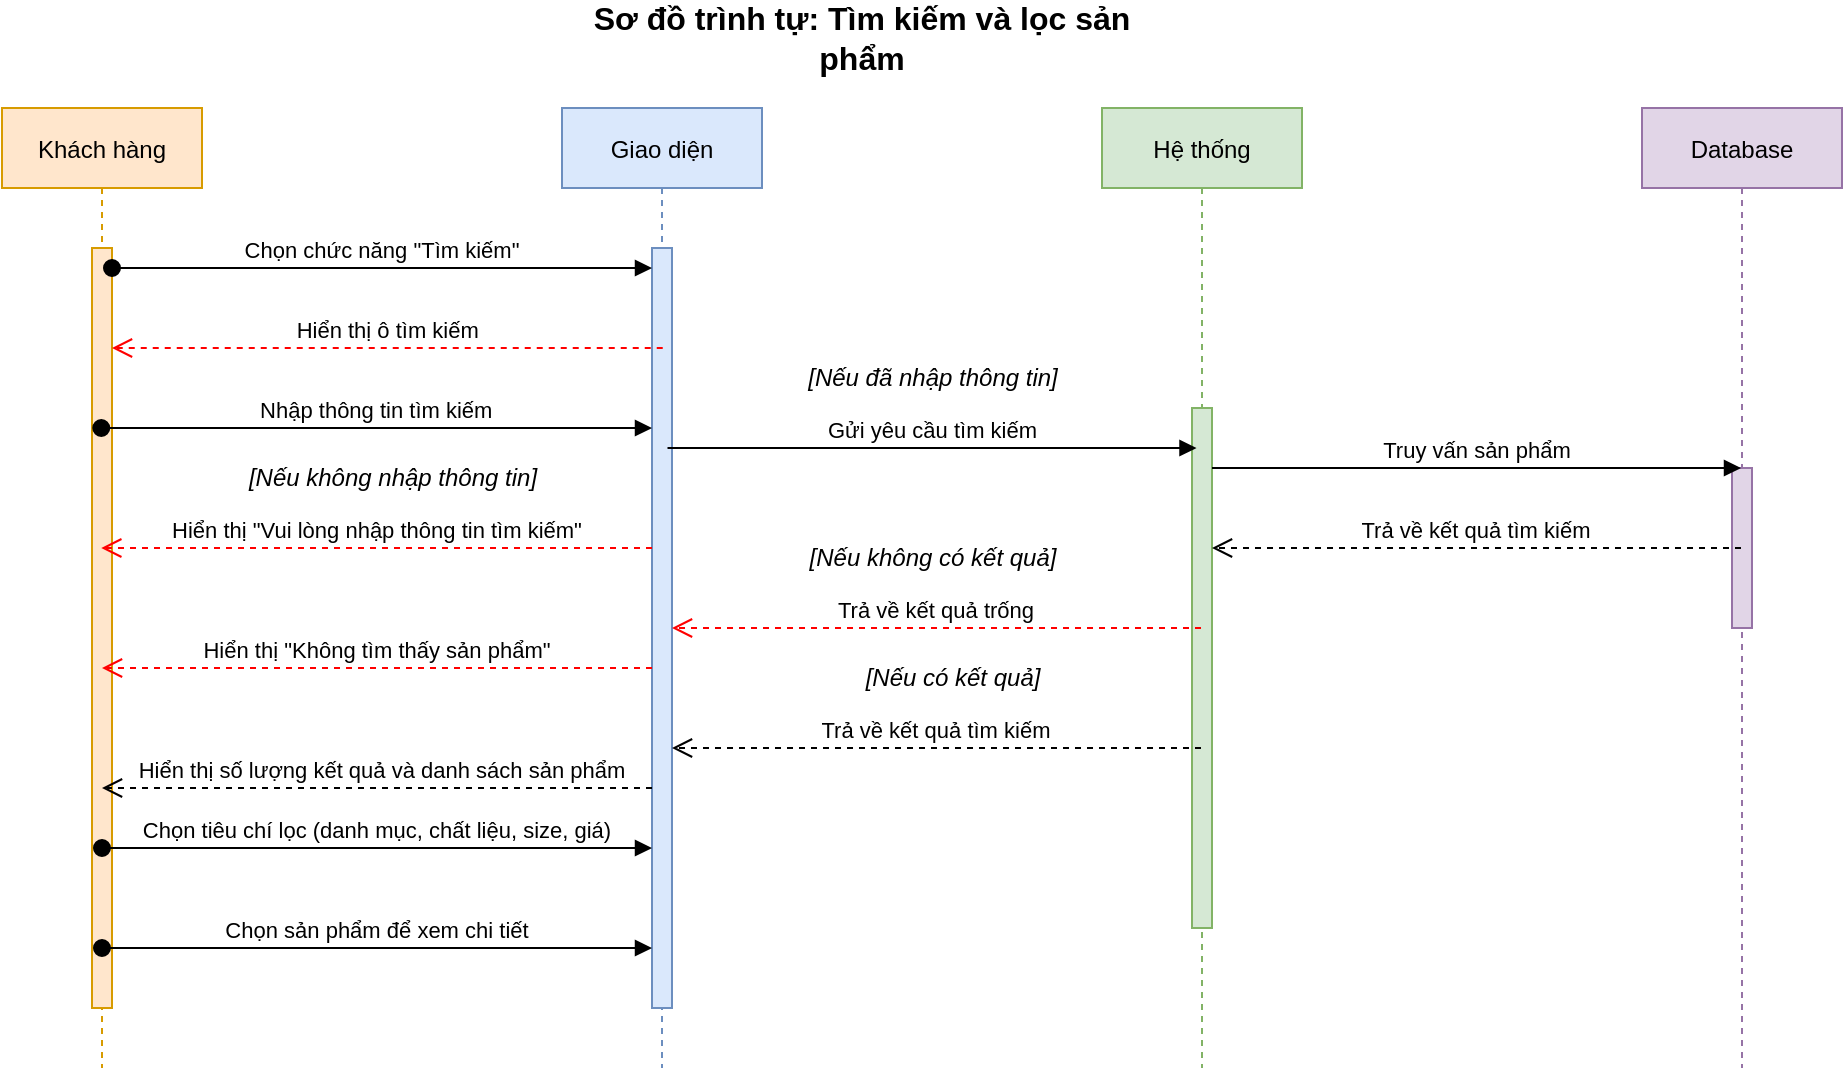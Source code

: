 <mxfile version="26.1.1">
  <diagram name="Page-1" id="13e1069c-82ec-6db2-03f1-153e76fe0fe0">
    <mxGraphModel dx="1247" dy="671" grid="1" gridSize="10" guides="1" tooltips="1" connect="1" arrows="1" fold="1" page="1" pageScale="1" pageWidth="1100" pageHeight="850" background="none" math="0" shadow="0">
      <root>
        <mxCell id="0" />
        <mxCell id="1" parent="0" />
        <mxCell id="CiSJBHJ4Xn43Z9WM9_8N-1" value="Khách hàng" style="shape=umlLifeline;perimeter=lifelinePerimeter;container=1;collapsible=0;recursiveResize=0;rounded=0;shadow=0;strokeWidth=1;fillColor=#ffe6cc;strokeColor=#d79b00;" parent="1" vertex="1">
          <mxGeometry x="390" y="370" width="100" height="480" as="geometry" />
        </mxCell>
        <mxCell id="CiSJBHJ4Xn43Z9WM9_8N-2" value="" style="points=[];perimeter=orthogonalPerimeter;rounded=0;shadow=0;strokeWidth=1;fillColor=#ffe6cc;strokeColor=#d79b00;" parent="CiSJBHJ4Xn43Z9WM9_8N-1" vertex="1">
          <mxGeometry x="45" y="70" width="10" height="380" as="geometry" />
        </mxCell>
        <mxCell id="CiSJBHJ4Xn43Z9WM9_8N-3" value="Giao diện" style="shape=umlLifeline;perimeter=lifelinePerimeter;container=1;collapsible=0;recursiveResize=0;rounded=0;shadow=0;strokeWidth=1;fillColor=#dae8fc;strokeColor=#6c8ebf;" parent="1" vertex="1">
          <mxGeometry x="670" y="370" width="100" height="480" as="geometry" />
        </mxCell>
        <mxCell id="CiSJBHJ4Xn43Z9WM9_8N-4" value="" style="points=[];perimeter=orthogonalPerimeter;rounded=0;shadow=0;strokeWidth=1;fillColor=#dae8fc;strokeColor=#6c8ebf;" parent="CiSJBHJ4Xn43Z9WM9_8N-3" vertex="1">
          <mxGeometry x="45" y="70" width="10" height="380" as="geometry" />
        </mxCell>
        <mxCell id="wR38wNs-CdR_Del-v1X8-1" value="Hiển thị ô tìm kiếm" style="verticalAlign=bottom;endArrow=open;dashed=1;endSize=8;shadow=0;strokeWidth=1;strokeColor=#FF0000;" edge="1" parent="CiSJBHJ4Xn43Z9WM9_8N-3">
          <mxGeometry relative="1" as="geometry">
            <mxPoint x="50.37" y="120" as="sourcePoint" />
            <mxPoint x="-225.0" y="120" as="targetPoint" />
          </mxGeometry>
        </mxCell>
        <mxCell id="CiSJBHJ4Xn43Z9WM9_8N-5" value="Hệ thống" style="shape=umlLifeline;perimeter=lifelinePerimeter;container=1;collapsible=0;recursiveResize=0;rounded=0;shadow=0;strokeWidth=1;fillColor=#d5e8d4;strokeColor=#82b366;" parent="1" vertex="1">
          <mxGeometry x="940" y="370" width="100" height="480" as="geometry" />
        </mxCell>
        <mxCell id="CiSJBHJ4Xn43Z9WM9_8N-6" value="" style="points=[];perimeter=orthogonalPerimeter;rounded=0;shadow=0;strokeWidth=1;fillColor=#d5e8d4;strokeColor=#82b366;" parent="CiSJBHJ4Xn43Z9WM9_8N-5" vertex="1">
          <mxGeometry x="45" y="150" width="10" height="260" as="geometry" />
        </mxCell>
        <mxCell id="CiSJBHJ4Xn43Z9WM9_8N-7" value="Database" style="shape=umlLifeline;perimeter=lifelinePerimeter;container=1;collapsible=0;recursiveResize=0;rounded=0;shadow=0;strokeWidth=1;fillColor=#e1d5e7;strokeColor=#9673a6;" parent="1" vertex="1">
          <mxGeometry x="1210" y="370" width="100" height="480" as="geometry" />
        </mxCell>
        <mxCell id="CiSJBHJ4Xn43Z9WM9_8N-8" value="" style="points=[];perimeter=orthogonalPerimeter;rounded=0;shadow=0;strokeWidth=1;fillColor=#e1d5e7;strokeColor=#9673a6;" parent="CiSJBHJ4Xn43Z9WM9_8N-7" vertex="1">
          <mxGeometry x="45" y="180" width="10" height="80" as="geometry" />
        </mxCell>
        <mxCell id="CiSJBHJ4Xn43Z9WM9_8N-9" value="Chọn chức năng &quot;Tìm kiếm&quot;" style="verticalAlign=bottom;startArrow=oval;endArrow=block;startSize=8;shadow=0;strokeWidth=1;" parent="1" source="CiSJBHJ4Xn43Z9WM9_8N-2" target="CiSJBHJ4Xn43Z9WM9_8N-4" edge="1">
          <mxGeometry relative="1" as="geometry">
            <mxPoint x="645" y="450" as="sourcePoint" />
            <Array as="points">
              <mxPoint x="610" y="450" />
            </Array>
          </mxGeometry>
        </mxCell>
        <mxCell id="CiSJBHJ4Xn43Z9WM9_8N-10" value="Nhập thông tin tìm kiếm" style="verticalAlign=bottom;startArrow=oval;endArrow=block;startSize=8;shadow=0;strokeWidth=1;" parent="1" edge="1">
          <mxGeometry relative="1" as="geometry">
            <mxPoint x="439.63" y="530" as="sourcePoint" />
            <mxPoint x="715" y="530" as="targetPoint" />
          </mxGeometry>
        </mxCell>
        <mxCell id="CiSJBHJ4Xn43Z9WM9_8N-11" value="[Nếu không nhập thông tin]" style="text;html=1;align=center;verticalAlign=middle;resizable=0;points=[];autosize=1;strokeColor=none;fillColor=none;fontStyle=2" parent="1" vertex="1">
          <mxGeometry x="500" y="540" width="170" height="30" as="geometry" />
        </mxCell>
        <mxCell id="CiSJBHJ4Xn43Z9WM9_8N-12" value="Hiển thị &quot;Vui lòng nhập thông tin tìm kiếm&quot;" style="verticalAlign=bottom;endArrow=open;dashed=1;endSize=8;shadow=0;strokeWidth=1;strokeColor=#FF0000;" parent="1" edge="1">
          <mxGeometry relative="1" as="geometry">
            <mxPoint x="715" y="590" as="sourcePoint" />
            <mxPoint x="439.63" y="590" as="targetPoint" />
          </mxGeometry>
        </mxCell>
        <mxCell id="CiSJBHJ4Xn43Z9WM9_8N-13" value="[Nếu đã nhập thông tin]" style="text;html=1;align=center;verticalAlign=middle;resizable=0;points=[];autosize=1;strokeColor=none;fillColor=none;fontStyle=2" parent="1" vertex="1">
          <mxGeometry x="780" y="490" width="150" height="30" as="geometry" />
        </mxCell>
        <mxCell id="CiSJBHJ4Xn43Z9WM9_8N-14" value="Gửi yêu cầu tìm kiếm" style="verticalAlign=bottom;endArrow=block;shadow=0;strokeWidth=1;" parent="1" edge="1">
          <mxGeometry relative="1" as="geometry">
            <mxPoint x="722.75" y="540" as="sourcePoint" />
            <mxPoint x="987.25" y="540" as="targetPoint" />
          </mxGeometry>
        </mxCell>
        <mxCell id="CiSJBHJ4Xn43Z9WM9_8N-15" value="Truy vấn sản phẩm" style="verticalAlign=bottom;endArrow=block;shadow=0;strokeWidth=1;" parent="1" edge="1" target="CiSJBHJ4Xn43Z9WM9_8N-7">
          <mxGeometry relative="1" as="geometry">
            <mxPoint x="995" y="550" as="sourcePoint" />
            <mxPoint x="1165" y="550" as="targetPoint" />
          </mxGeometry>
        </mxCell>
        <mxCell id="CiSJBHJ4Xn43Z9WM9_8N-16" value="Trả về kết quả tìm kiếm" style="verticalAlign=bottom;endArrow=open;dashed=1;endSize=8;shadow=0;strokeWidth=1;" parent="1" edge="1" source="CiSJBHJ4Xn43Z9WM9_8N-7">
          <mxGeometry relative="1" as="geometry">
            <mxPoint x="1165" y="590" as="sourcePoint" />
            <mxPoint x="995" y="590" as="targetPoint" />
          </mxGeometry>
        </mxCell>
        <mxCell id="CiSJBHJ4Xn43Z9WM9_8N-17" value="[Nếu không có kết quả]" style="text;html=1;align=center;verticalAlign=middle;resizable=0;points=[];autosize=1;strokeColor=none;fillColor=none;fontStyle=2" parent="1" vertex="1">
          <mxGeometry x="780" y="580" width="150" height="30" as="geometry" />
        </mxCell>
        <mxCell id="CiSJBHJ4Xn43Z9WM9_8N-18" value="Trả về kết quả trống" style="verticalAlign=bottom;endArrow=open;dashed=1;endSize=8;shadow=0;strokeWidth=1;strokeColor=#FF0000;" parent="1" edge="1" source="CiSJBHJ4Xn43Z9WM9_8N-5">
          <mxGeometry relative="1" as="geometry">
            <mxPoint x="895" y="630" as="sourcePoint" />
            <mxPoint x="725" y="630" as="targetPoint" />
          </mxGeometry>
        </mxCell>
        <mxCell id="CiSJBHJ4Xn43Z9WM9_8N-19" value="Hiển thị &quot;Không tìm thấy sản phẩm&quot;" style="verticalAlign=bottom;endArrow=open;dashed=1;endSize=8;shadow=0;strokeWidth=1;strokeColor=#FF0000;" parent="1" edge="1" target="CiSJBHJ4Xn43Z9WM9_8N-1">
          <mxGeometry relative="1" as="geometry">
            <mxPoint x="715" y="650" as="sourcePoint" />
            <mxPoint x="545" y="650" as="targetPoint" />
          </mxGeometry>
        </mxCell>
        <mxCell id="CiSJBHJ4Xn43Z9WM9_8N-20" value="[Nếu có kết quả]" style="text;html=1;align=center;verticalAlign=middle;resizable=0;points=[];autosize=1;strokeColor=none;fillColor=none;fontStyle=2" parent="1" vertex="1">
          <mxGeometry x="810" y="640" width="110" height="30" as="geometry" />
        </mxCell>
        <mxCell id="CiSJBHJ4Xn43Z9WM9_8N-21" value="Trả về kết quả tìm kiếm" style="verticalAlign=bottom;endArrow=open;dashed=1;endSize=8;shadow=0;strokeWidth=1;" parent="1" edge="1" source="CiSJBHJ4Xn43Z9WM9_8N-5">
          <mxGeometry relative="1" as="geometry">
            <mxPoint x="895" y="690" as="sourcePoint" />
            <mxPoint x="725" y="690" as="targetPoint" />
          </mxGeometry>
        </mxCell>
        <mxCell id="CiSJBHJ4Xn43Z9WM9_8N-22" value="Hiển thị số lượng kết quả và danh sách sản phẩm" style="verticalAlign=bottom;endArrow=open;dashed=1;endSize=8;shadow=0;strokeWidth=1;" parent="1" edge="1" target="CiSJBHJ4Xn43Z9WM9_8N-1">
          <mxGeometry x="-0.02" relative="1" as="geometry">
            <mxPoint x="715" y="710" as="sourcePoint" />
            <mxPoint x="545" y="710" as="targetPoint" />
            <mxPoint as="offset" />
          </mxGeometry>
        </mxCell>
        <mxCell id="CiSJBHJ4Xn43Z9WM9_8N-23" value="Chọn tiêu chí lọc (danh mục, chất liệu, size, giá)" style="verticalAlign=bottom;startArrow=oval;endArrow=block;startSize=8;shadow=0;strokeWidth=1;" parent="1" edge="1" source="CiSJBHJ4Xn43Z9WM9_8N-1">
          <mxGeometry relative="1" as="geometry">
            <mxPoint x="545" y="740" as="sourcePoint" />
            <mxPoint x="715" y="740" as="targetPoint" />
          </mxGeometry>
        </mxCell>
        <mxCell id="CiSJBHJ4Xn43Z9WM9_8N-24" value="Chọn sản phẩm để xem chi tiết" style="verticalAlign=bottom;startArrow=oval;endArrow=block;startSize=8;shadow=0;strokeWidth=1;" parent="1" edge="1" source="CiSJBHJ4Xn43Z9WM9_8N-1">
          <mxGeometry relative="1" as="geometry">
            <mxPoint x="545" y="790" as="sourcePoint" />
            <mxPoint x="715" y="790" as="targetPoint" />
          </mxGeometry>
        </mxCell>
        <mxCell id="CiSJBHJ4Xn43Z9WM9_8N-25" value="Sơ đồ trình tự: Tìm kiếm và lọc sản phẩm" style="text;html=1;strokeColor=none;fillColor=none;align=center;verticalAlign=middle;whiteSpace=wrap;rounded=0;fontSize=16;fontStyle=1" parent="1" vertex="1">
          <mxGeometry x="670" y="320" width="300" height="30" as="geometry" />
        </mxCell>
      </root>
    </mxGraphModel>
  </diagram>
</mxfile>

